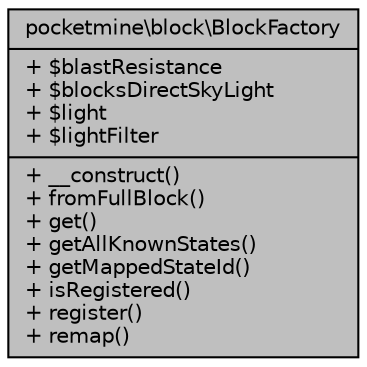 digraph "pocketmine\block\BlockFactory"
{
 // INTERACTIVE_SVG=YES
 // LATEX_PDF_SIZE
  edge [fontname="Helvetica",fontsize="10",labelfontname="Helvetica",labelfontsize="10"];
  node [fontname="Helvetica",fontsize="10",shape=record];
  Node1 [label="{pocketmine\\block\\BlockFactory\n|+ $blastResistance\l+ $blocksDirectSkyLight\l+ $light\l+ $lightFilter\l|+ __construct()\l+ fromFullBlock()\l+ get()\l+ getAllKnownStates()\l+ getMappedStateId()\l+ isRegistered()\l+ register()\l+ remap()\l}",height=0.2,width=0.4,color="black", fillcolor="grey75", style="filled", fontcolor="black",tooltip=" "];
}
